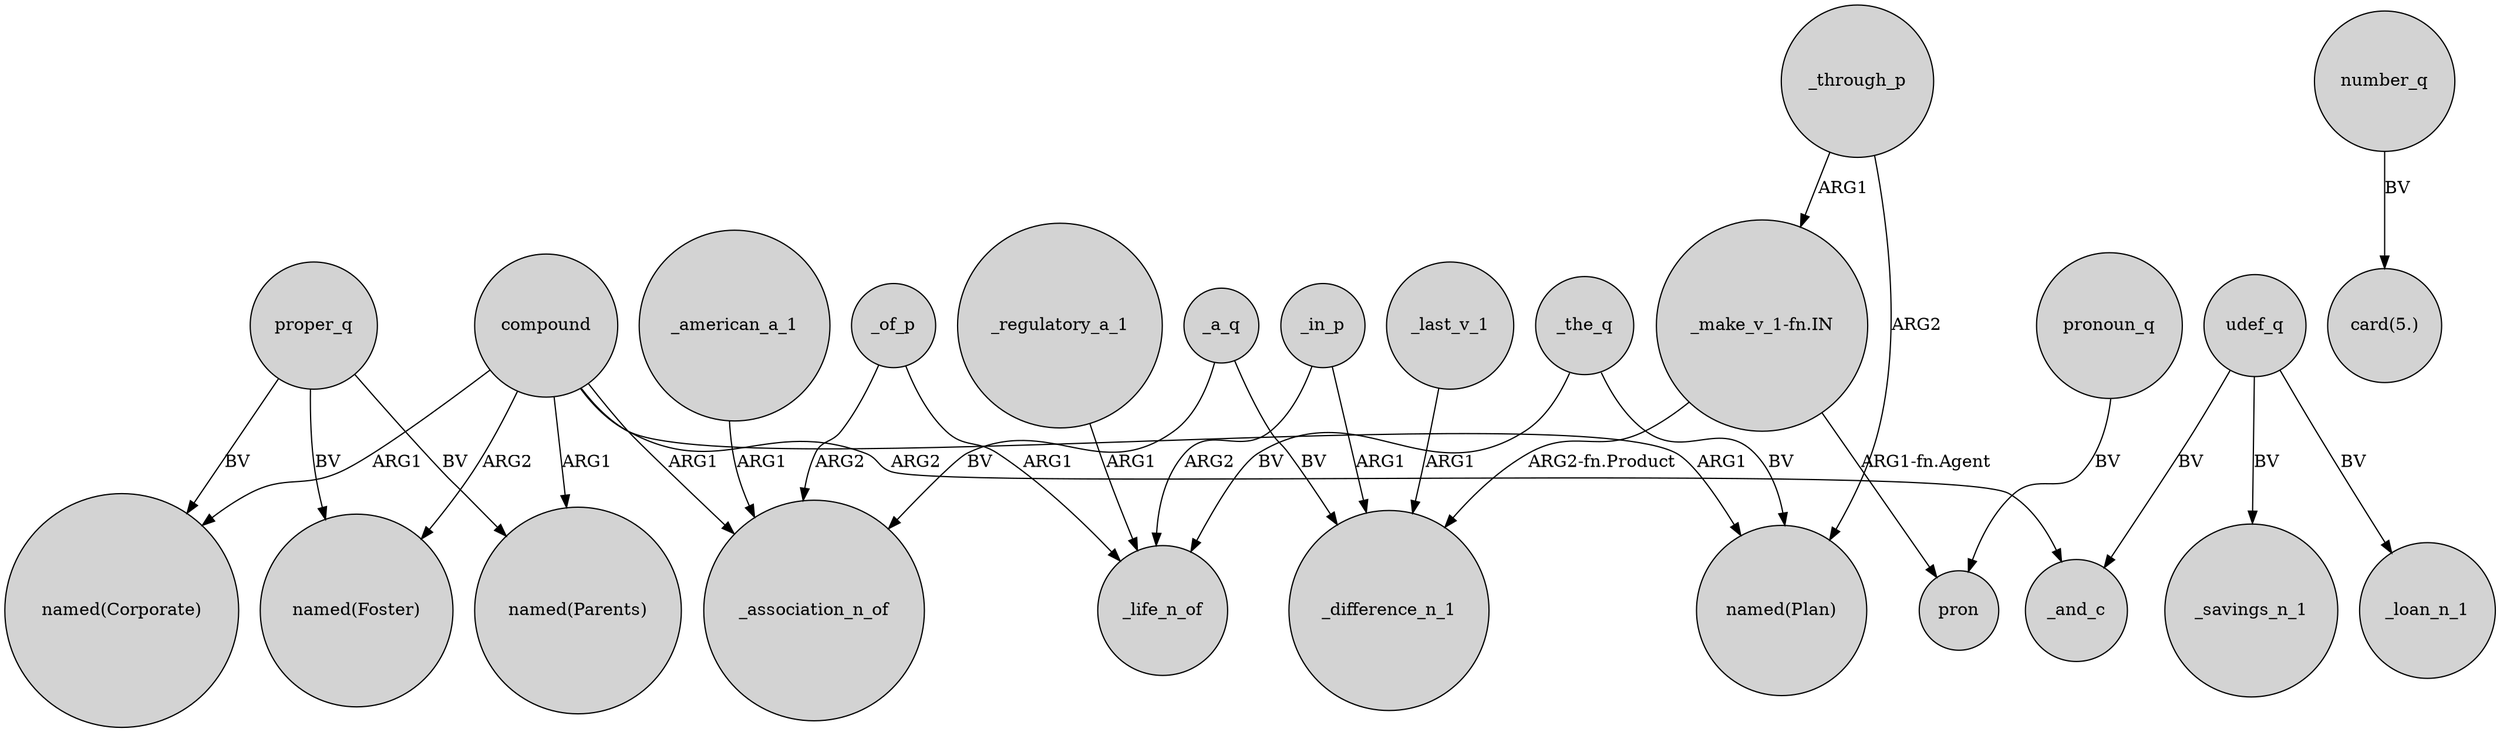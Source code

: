 digraph {
	node [shape=circle style=filled]
	compound -> "named(Foster)" [label=ARG2]
	_last_v_1 -> _difference_n_1 [label=ARG1]
	_in_p -> _life_n_of [label=ARG2]
	_of_p -> _life_n_of [label=ARG1]
	_the_q -> _life_n_of [label=BV]
	_regulatory_a_1 -> _life_n_of [label=ARG1]
	_a_q -> _association_n_of [label=BV]
	"_make_v_1-fn.IN" -> _difference_n_1 [label="ARG2-fn.Product"]
	proper_q -> "named(Foster)" [label=BV]
	udef_q -> _savings_n_1 [label=BV]
	compound -> "named(Corporate)" [label=ARG1]
	_through_p -> "_make_v_1-fn.IN" [label=ARG1]
	_american_a_1 -> _association_n_of [label=ARG1]
	pronoun_q -> pron [label=BV]
	compound -> _and_c [label=ARG2]
	proper_q -> "named(Parents)" [label=BV]
	_the_q -> "named(Plan)" [label=BV]
	_in_p -> _difference_n_1 [label=ARG1]
	compound -> "named(Parents)" [label=ARG1]
	"_make_v_1-fn.IN" -> pron [label="ARG1-fn.Agent"]
	_through_p -> "named(Plan)" [label=ARG2]
	compound -> "named(Plan)" [label=ARG1]
	_of_p -> _association_n_of [label=ARG2]
	_a_q -> _difference_n_1 [label=BV]
	udef_q -> _and_c [label=BV]
	proper_q -> "named(Corporate)" [label=BV]
	compound -> _association_n_of [label=ARG1]
	udef_q -> _loan_n_1 [label=BV]
	number_q -> "card(5.)" [label=BV]
}
